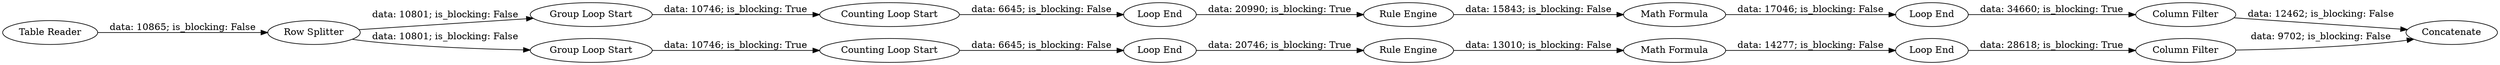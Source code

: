 digraph {
	"2300781504454229288_8" [label="Math Formula"]
	"2300781504454229288_11" [label="Rule Engine"]
	"2300781504454229288_16" [label="Loop End"]
	"2300781504454229288_17" [label="Column Filter"]
	"2300781504454229288_2" [label="Row Splitter"]
	"2300781504454229288_12" [label="Math Formula"]
	"2300781504454229288_3" [label="Group Loop Start"]
	"2300781504454229288_7" [label="Rule Engine"]
	"2300781504454229288_4" [label="Counting Loop Start"]
	"2300781504454229288_13" [label="Loop End"]
	"2300781504454229288_1" [label="Table Reader"]
	"2300781504454229288_15" [label="Counting Loop Start"]
	"2300781504454229288_18" [label=Concatenate]
	"2300781504454229288_14" [label="Group Loop Start"]
	"2300781504454229288_9" [label="Loop End"]
	"2300781504454229288_5" [label="Loop End"]
	"2300781504454229288_10" [label="Column Filter"]
	"2300781504454229288_14" -> "2300781504454229288_15" [label="data: 10746; is_blocking: True"]
	"2300781504454229288_17" -> "2300781504454229288_18" [label="data: 9702; is_blocking: False"]
	"2300781504454229288_3" -> "2300781504454229288_4" [label="data: 10746; is_blocking: True"]
	"2300781504454229288_8" -> "2300781504454229288_9" [label="data: 17046; is_blocking: False"]
	"2300781504454229288_2" -> "2300781504454229288_3" [label="data: 10801; is_blocking: False"]
	"2300781504454229288_2" -> "2300781504454229288_14" [label="data: 10801; is_blocking: False"]
	"2300781504454229288_7" -> "2300781504454229288_8" [label="data: 15843; is_blocking: False"]
	"2300781504454229288_5" -> "2300781504454229288_7" [label="data: 20990; is_blocking: True"]
	"2300781504454229288_4" -> "2300781504454229288_5" [label="data: 6645; is_blocking: False"]
	"2300781504454229288_9" -> "2300781504454229288_10" [label="data: 34660; is_blocking: True"]
	"2300781504454229288_10" -> "2300781504454229288_18" [label="data: 12462; is_blocking: False"]
	"2300781504454229288_11" -> "2300781504454229288_12" [label="data: 13010; is_blocking: False"]
	"2300781504454229288_16" -> "2300781504454229288_11" [label="data: 20746; is_blocking: True"]
	"2300781504454229288_12" -> "2300781504454229288_13" [label="data: 14277; is_blocking: False"]
	"2300781504454229288_15" -> "2300781504454229288_16" [label="data: 6645; is_blocking: False"]
	"2300781504454229288_13" -> "2300781504454229288_17" [label="data: 28618; is_blocking: True"]
	"2300781504454229288_1" -> "2300781504454229288_2" [label="data: 10865; is_blocking: False"]
	rankdir=LR
}
